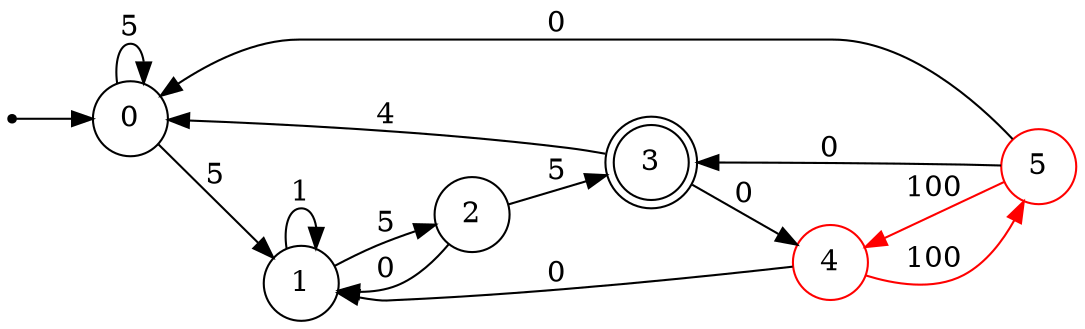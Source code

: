 digraph  {
    rankdir=LR;

    superstart[shape = point ];
    superstart->"0"
    "2" [shape=circle];
    "3" [shape=doublecircle];
    "0" [shape=circle];
    "5" [shape=circle,color=red];
    "1" [shape=circle];
    "4" [shape=circle,color=red];
    "0" -> "1" [label="5",style = solid ];
    "0" -> "0" [label="5", style = solid ];
    "1" -> "1" [label="1", style = solid ];
    "1" -> "2" [label="5",style = solid ];
    "2" -> "1" [label="0", style = solid ];
    "2" -> "3" [label="5",style = solid ];
    "3" -> "4" [label="0",style = solid ];
    "3" -> "0" [label="4", style = solid ];
    "4" -> "1" [label="0", style = solid ];
    "4" -> "5" [label="100",style = solid, color=red ];
    "5" -> "4" [label="100",style = solid, color=red ];
    "5" -> "0" [label="0", style = solid ];
    "5" -> "3" [label="0", style = solid ];
}
